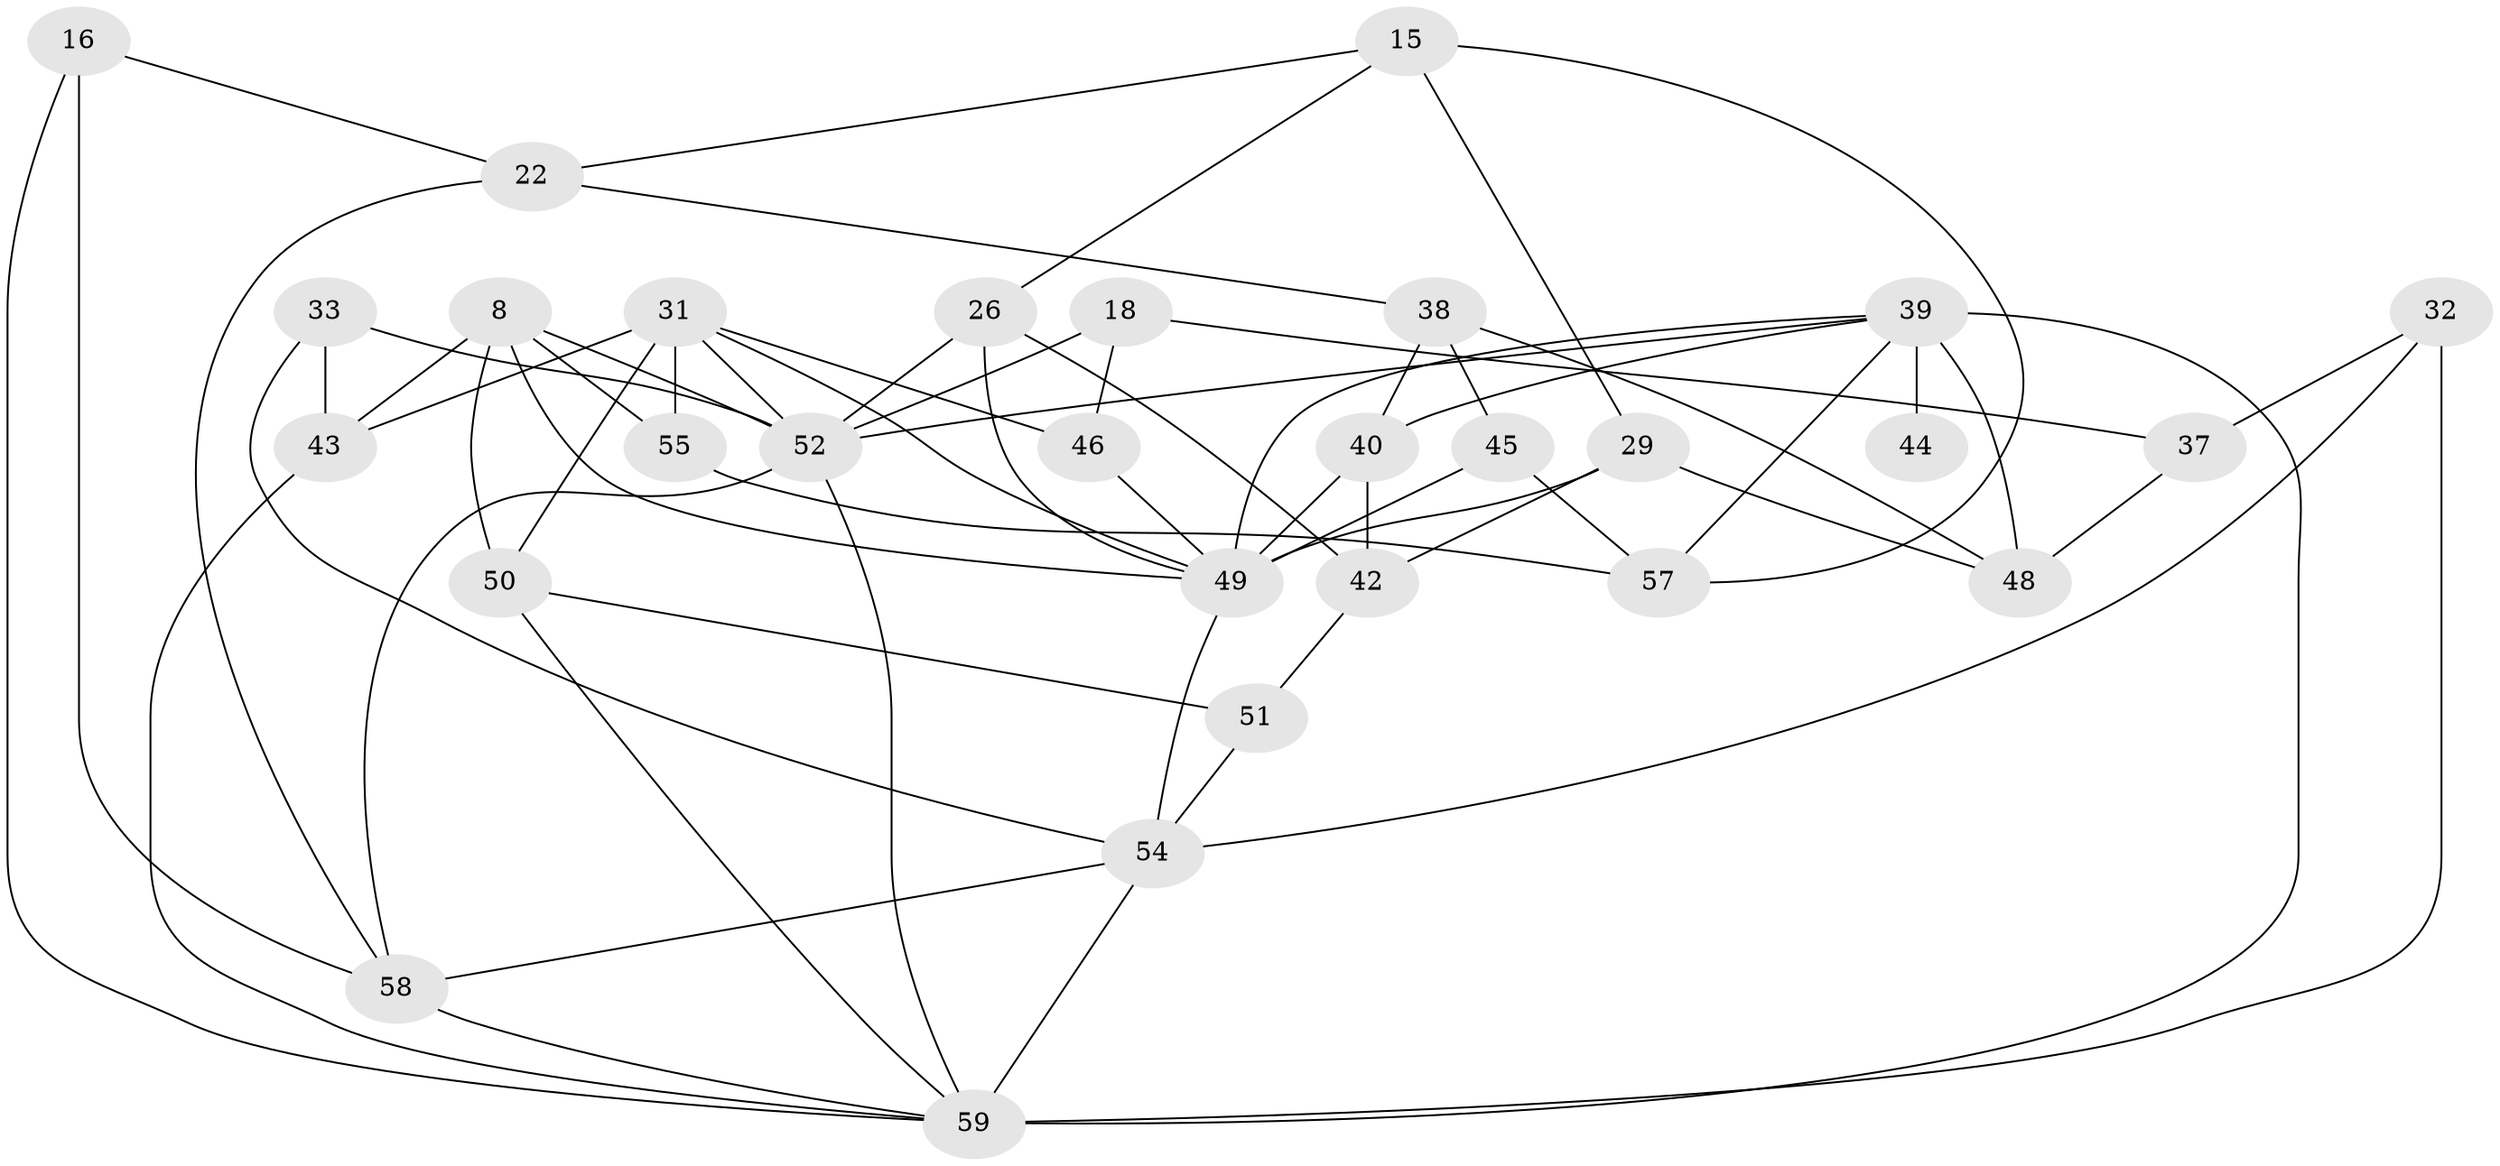 // original degree distribution, {3: 0.2711864406779661, 2: 0.0847457627118644, 4: 0.288135593220339, 5: 0.288135593220339, 6: 0.05084745762711865, 7: 0.01694915254237288}
// Generated by graph-tools (version 1.1) at 2025/52/03/04/25 21:52:06]
// undirected, 29 vertices, 63 edges
graph export_dot {
graph [start="1"]
  node [color=gray90,style=filled];
  8 [super="+4"];
  15 [super="+14"];
  16;
  18;
  22;
  26;
  29 [super="+12"];
  31 [super="+25"];
  32 [super="+3"];
  33 [super="+10"];
  37;
  38;
  39 [super="+9+13+35"];
  40 [super="+36"];
  42 [super="+34"];
  43;
  44;
  45;
  46;
  48 [super="+28"];
  49 [super="+7+17+11+27"];
  50 [super="+5+20"];
  51;
  52 [super="+6+24"];
  54 [super="+47"];
  55;
  57;
  58 [super="+53"];
  59 [super="+2+56"];
  8 -- 43 [weight=2];
  8 -- 50;
  8 -- 55;
  8 -- 52;
  8 -- 49;
  15 -- 29 [weight=2];
  15 -- 26 [weight=2];
  15 -- 57;
  15 -- 22;
  16 -- 22;
  16 -- 58 [weight=2];
  16 -- 59 [weight=2];
  18 -- 37;
  18 -- 52;
  18 -- 46;
  22 -- 38;
  22 -- 58;
  26 -- 42;
  26 -- 52 [weight=2];
  26 -- 49;
  29 -- 42;
  29 -- 48 [weight=2];
  29 -- 49 [weight=3];
  31 -- 50 [weight=2];
  31 -- 43;
  31 -- 55;
  31 -- 46;
  31 -- 52;
  31 -- 49;
  32 -- 37;
  32 -- 59 [weight=5];
  32 -- 54;
  33 -- 54;
  33 -- 52;
  33 -- 43;
  37 -- 48;
  38 -- 45;
  38 -- 48;
  38 -- 40;
  39 -- 52;
  39 -- 40 [weight=2];
  39 -- 48 [weight=3];
  39 -- 49 [weight=2];
  39 -- 59 [weight=2];
  39 -- 57;
  39 -- 44 [weight=2];
  40 -- 42 [weight=2];
  40 -- 49;
  42 -- 51;
  43 -- 59;
  45 -- 57;
  45 -- 49;
  46 -- 49;
  49 -- 54 [weight=2];
  50 -- 51;
  50 -- 59 [weight=2];
  51 -- 54;
  52 -- 58 [weight=2];
  52 -- 59;
  54 -- 59;
  54 -- 58;
  55 -- 57;
  58 -- 59 [weight=2];
}
